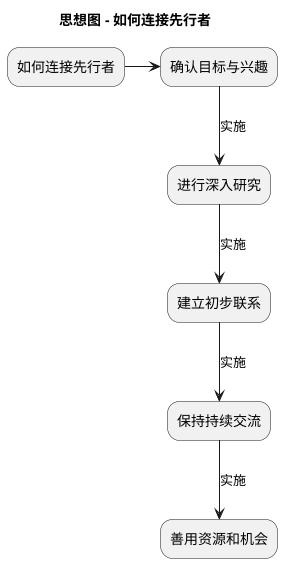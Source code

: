 @startuml
!define RECTANGLE class
!define DATABASE entity
!define INTERFACE interface
skinparam shadowing false
skinparam RoundCorner 25
skinparam BackgroundColor Transparent
skinparam ClassBackgroundColor Lavender
skinparam ClassBorderColor Black
skinparam ClassFontName Helvetica

title 思想图 - 如何连接先行者

' Define nodes for the second article
rectangle "确认目标与兴趣" as A2
rectangle "进行深入研究" as B2
rectangle "建立初步联系" as C2
rectangle "保持持续交流" as D2
rectangle "善用资源和机会" as E2

' Relationships for the second article
A2 -down-> B2 : 实施
B2 -down-> C2 : 实施
C2 -down-> D2 : 实施
D2 -down-> E2 : 实施

' Label for the article
rectangle "如何连接先行者" as Article2

' Relationship from the label to the nodes
Article2 -right-> A2

@enduml
